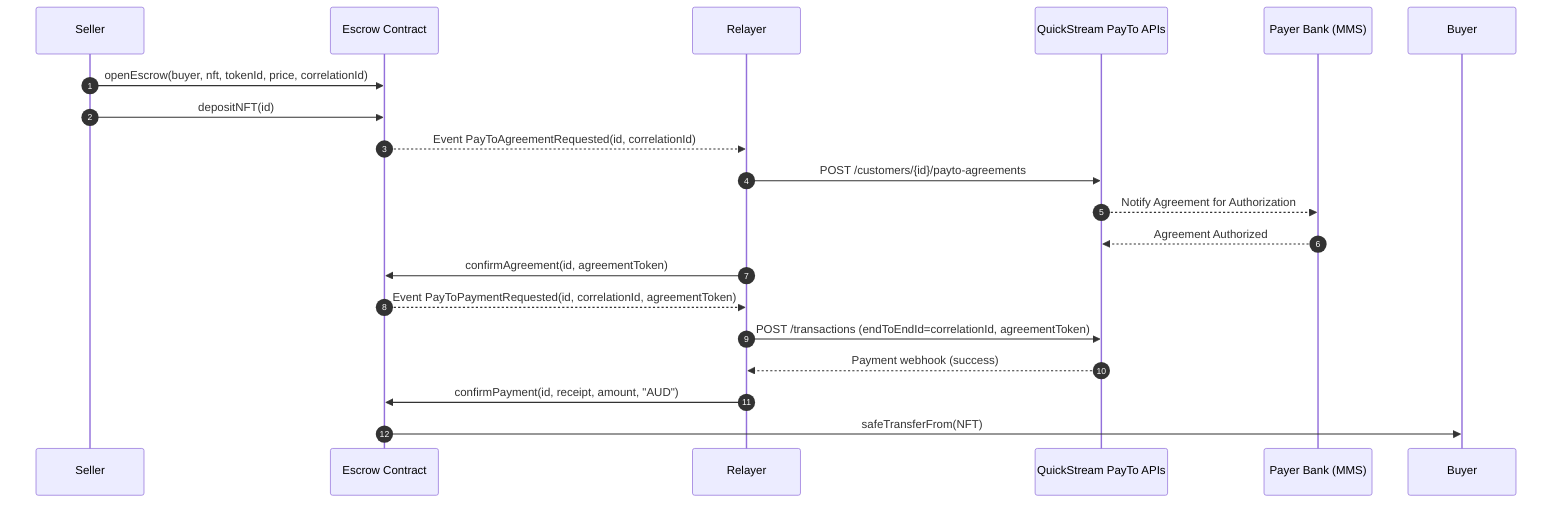 sequenceDiagram
    autonumber
    participant Seller
    participant Escrow as Escrow Contract
    participant Relayer
    participant QuickStream as QuickStream PayTo APIs
    participant Bank as Payer Bank (MMS)
    participant Buyer

    Seller->>Escrow: openEscrow(buyer, nft, tokenId, price, correlationId)
    Seller->>Escrow: depositNFT(id)
    Escrow-->>Relayer: Event PayToAgreementRequested(id, correlationId)
    Relayer->>QuickStream: POST /customers/{id}/payto-agreements
    QuickStream-->>Bank: Notify Agreement for Authorization
    Bank-->>QuickStream: Agreement Authorized
    Relayer->>Escrow: confirmAgreement(id, agreementToken)
    Escrow-->>Relayer: Event PayToPaymentRequested(id, correlationId, agreementToken)
    Relayer->>QuickStream: POST /transactions (endToEndId=correlationId, agreementToken)
    QuickStream-->>Relayer: Payment webhook (success)
    Relayer->>Escrow: confirmPayment(id, receipt, amount, "AUD")
    Escrow->>Buyer: safeTransferFrom(NFT)